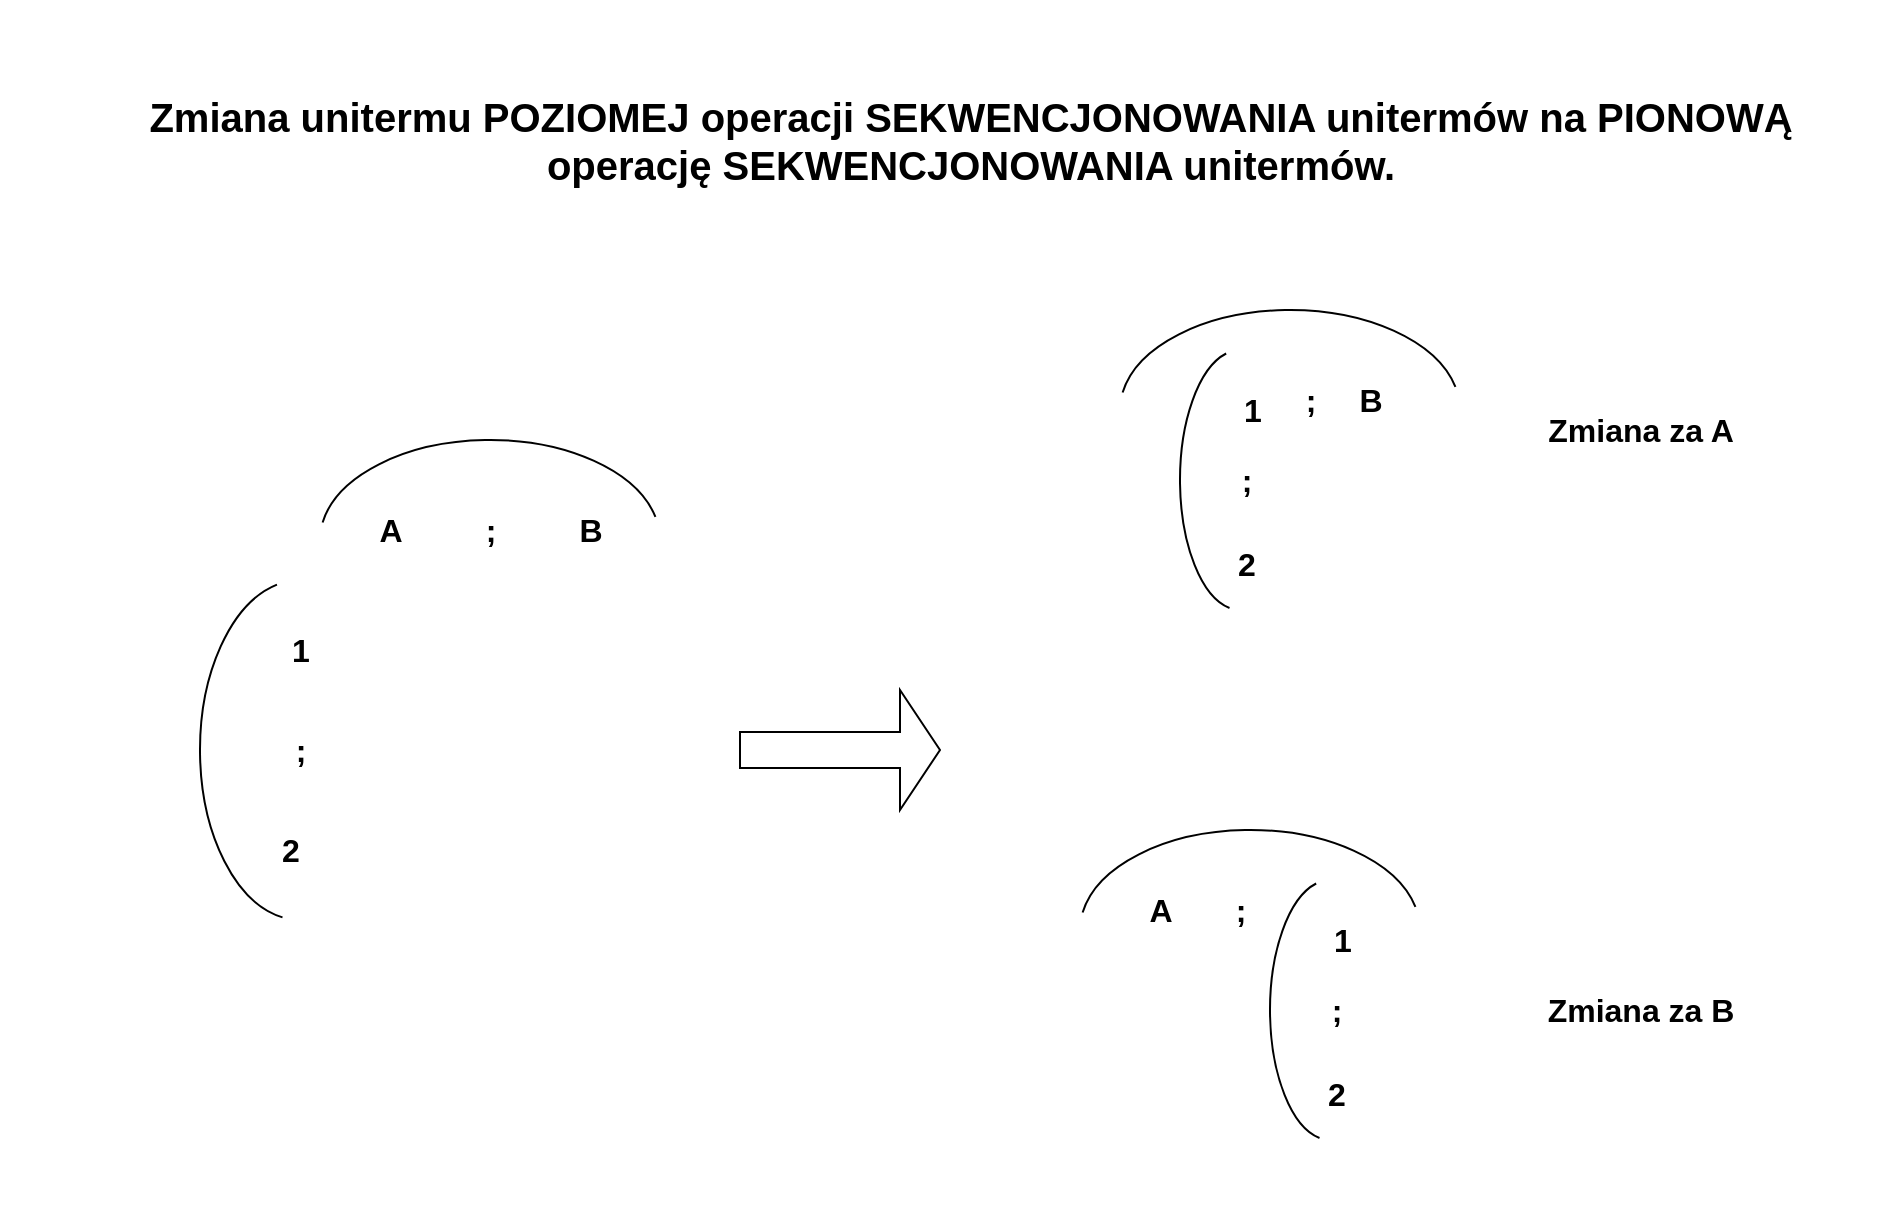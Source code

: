 <mxfile version="24.8.4">
  <diagram name="Strona-1" id="81A1143kmRKnvdVujF-8">
    <mxGraphModel dx="2261" dy="1951" grid="1" gridSize="10" guides="1" tooltips="1" connect="1" arrows="1" fold="1" page="1" pageScale="1" pageWidth="827" pageHeight="1169" math="0" shadow="0">
      <root>
        <mxCell id="0" />
        <mxCell id="1" parent="0" />
        <mxCell id="8UWruBiAETTf4bCXIX0r-6" value="" style="group" parent="1" vertex="1" connectable="0">
          <mxGeometry x="70" y="270" width="100" height="170" as="geometry" />
        </mxCell>
        <mxCell id="8UWruBiAETTf4bCXIX0r-1" value="" style="verticalLabelPosition=bottom;verticalAlign=top;html=1;shape=mxgraph.basic.arc;startAngle=0.528;endAngle=0.963;" parent="8UWruBiAETTf4bCXIX0r-6" vertex="1">
          <mxGeometry width="100" height="170" as="geometry" />
        </mxCell>
        <mxCell id="8UWruBiAETTf4bCXIX0r-3" value="&lt;b style=&quot;font-size: 16px;&quot;&gt;1&lt;/b&gt;" style="text;html=1;align=center;verticalAlign=middle;resizable=0;points=[];autosize=1;strokeColor=none;fillColor=none;fontSize=16;" parent="8UWruBiAETTf4bCXIX0r-6" vertex="1">
          <mxGeometry x="35" y="20" width="30" height="30" as="geometry" />
        </mxCell>
        <mxCell id="8UWruBiAETTf4bCXIX0r-4" value="&lt;b style=&quot;font-size: 16px;&quot;&gt;2&lt;/b&gt;" style="text;html=1;align=center;verticalAlign=middle;resizable=0;points=[];autosize=1;strokeColor=none;fillColor=none;fontSize=16;" parent="8UWruBiAETTf4bCXIX0r-6" vertex="1">
          <mxGeometry x="30" y="120" width="30" height="30" as="geometry" />
        </mxCell>
        <mxCell id="zz1Q6ldt68LWGZcYqjAq-26" value="&lt;b style=&quot;font-size: 16px;&quot;&gt;;&lt;/b&gt;" style="text;html=1;align=center;verticalAlign=middle;resizable=0;points=[];autosize=1;strokeColor=none;fillColor=none;rotation=0;fontSize=16;" vertex="1" parent="8UWruBiAETTf4bCXIX0r-6">
          <mxGeometry x="35" y="70" width="30" height="30" as="geometry" />
        </mxCell>
        <mxCell id="8UWruBiAETTf4bCXIX0r-12" value="" style="group" parent="1" vertex="1" connectable="0">
          <mxGeometry x="130" y="200" width="170" height="100" as="geometry" />
        </mxCell>
        <mxCell id="8UWruBiAETTf4bCXIX0r-8" value="" style="verticalLabelPosition=bottom;verticalAlign=top;html=1;shape=mxgraph.basic.arc;startAngle=0.528;endAngle=0.963;rotation=90;" parent="8UWruBiAETTf4bCXIX0r-12" vertex="1">
          <mxGeometry x="35" y="-35.0" width="100" height="170" as="geometry" />
        </mxCell>
        <mxCell id="8UWruBiAETTf4bCXIX0r-9" value="&lt;b style=&quot;font-size: 16px;&quot;&gt;B&lt;/b&gt;" style="text;html=1;align=center;verticalAlign=middle;resizable=0;points=[];autosize=1;strokeColor=none;fillColor=none;rotation=0;fontSize=16;" parent="8UWruBiAETTf4bCXIX0r-12" vertex="1">
          <mxGeometry x="115" y="30.0" width="40" height="30" as="geometry" />
        </mxCell>
        <mxCell id="8UWruBiAETTf4bCXIX0r-10" value="&lt;b style=&quot;font-size: 16px;&quot;&gt;A&lt;/b&gt;" style="text;html=1;align=center;verticalAlign=middle;resizable=0;points=[];autosize=1;strokeColor=none;fillColor=none;rotation=0;fontSize=16;" parent="8UWruBiAETTf4bCXIX0r-12" vertex="1">
          <mxGeometry x="15" y="30.0" width="40" height="30" as="geometry" />
        </mxCell>
        <mxCell id="zz1Q6ldt68LWGZcYqjAq-25" value="&lt;b style=&quot;font-size: 16px;&quot;&gt;;&lt;/b&gt;" style="text;html=1;align=center;verticalAlign=middle;resizable=0;points=[];autosize=1;strokeColor=none;fillColor=none;rotation=0;fontSize=16;" vertex="1" parent="8UWruBiAETTf4bCXIX0r-12">
          <mxGeometry x="70" y="30" width="30" height="30" as="geometry" />
        </mxCell>
        <mxCell id="8UWruBiAETTf4bCXIX0r-14" value="" style="shape=singleArrow;whiteSpace=wrap;html=1;fillColor=none;" parent="1" vertex="1">
          <mxGeometry x="340" y="325" width="100" height="60" as="geometry" />
        </mxCell>
        <mxCell id="8UWruBiAETTf4bCXIX0r-23" value="&lt;font style=&quot;font-size: 20px;&quot;&gt;&lt;b&gt;&lt;font style=&quot;font-size: 20px;&quot;&gt;&lt;font style=&quot;font-size: 20px;&quot;&gt;Zmiana unitermu POZIOMEJ operacji SEKWENCJONOWANIA unitermów na PIONOWĄ &lt;/font&gt;&lt;br&gt;&lt;/font&gt;&lt;/b&gt;&lt;/font&gt;&lt;div style=&quot;font-size: 20px;&quot;&gt;&lt;font style=&quot;font-size: 20px;&quot;&gt;&lt;b&gt;&lt;font style=&quot;font-size: 20px;&quot;&gt;operację SEKWENCJONOWANIA unitermów.&lt;/font&gt;&lt;/b&gt;&lt;/font&gt;&lt;/div&gt;" style="text;html=1;align=center;verticalAlign=middle;resizable=0;points=[];autosize=1;strokeColor=none;fillColor=none;" parent="1" vertex="1">
          <mxGeometry x="30" y="20" width="850" height="60" as="geometry" />
        </mxCell>
        <mxCell id="8UWruBiAETTf4bCXIX0r-31" value="&lt;b style=&quot;font-size: 16px;&quot;&gt;Zmiana za A&lt;br style=&quot;font-size: 16px;&quot;&gt;&lt;/b&gt;" style="text;html=1;align=center;verticalAlign=middle;resizable=0;points=[];autosize=1;strokeColor=none;fillColor=none;fontSize=16;" parent="1" vertex="1">
          <mxGeometry x="730" y="180" width="120" height="30" as="geometry" />
        </mxCell>
        <mxCell id="8UWruBiAETTf4bCXIX0r-32" value="&lt;b style=&quot;font-size: 16px;&quot;&gt;Zmiana za B&lt;br&gt;&lt;/b&gt;" style="text;html=1;align=center;verticalAlign=middle;resizable=0;points=[];autosize=1;strokeColor=none;fillColor=none;fontSize=16;" parent="1" vertex="1">
          <mxGeometry x="730" y="470" width="120" height="30" as="geometry" />
        </mxCell>
        <mxCell id="zz1Q6ldt68LWGZcYqjAq-5" value="" style="group" vertex="1" connectable="0" parent="1">
          <mxGeometry x="530" y="135" width="170" height="190" as="geometry" />
        </mxCell>
        <mxCell id="zz1Q6ldt68LWGZcYqjAq-6" value="" style="verticalLabelPosition=bottom;verticalAlign=top;html=1;shape=mxgraph.basic.arc;startAngle=0.528;endAngle=0.963;rotation=90;" vertex="1" parent="zz1Q6ldt68LWGZcYqjAq-5">
          <mxGeometry x="35" y="-35.0" width="100" height="170" as="geometry" />
        </mxCell>
        <mxCell id="zz1Q6ldt68LWGZcYqjAq-7" value="&lt;b style=&quot;font-size: 16px;&quot;&gt;B&lt;/b&gt;" style="text;html=1;align=center;verticalAlign=middle;resizable=0;points=[];autosize=1;strokeColor=none;fillColor=none;rotation=0;fontSize=16;" vertex="1" parent="zz1Q6ldt68LWGZcYqjAq-5">
          <mxGeometry x="105" y="30.0" width="40" height="30" as="geometry" />
        </mxCell>
        <mxCell id="zz1Q6ldt68LWGZcYqjAq-1" value="" style="group" vertex="1" connectable="0" parent="zz1Q6ldt68LWGZcYqjAq-5">
          <mxGeometry x="30" y="20" width="60" height="130" as="geometry" />
        </mxCell>
        <mxCell id="zz1Q6ldt68LWGZcYqjAq-2" value="" style="verticalLabelPosition=bottom;verticalAlign=top;html=1;shape=mxgraph.basic.arc;startAngle=0.528;endAngle=0.963;" vertex="1" parent="zz1Q6ldt68LWGZcYqjAq-1">
          <mxGeometry width="60" height="130" as="geometry" />
        </mxCell>
        <mxCell id="zz1Q6ldt68LWGZcYqjAq-3" value="&lt;b style=&quot;font-size: 16px;&quot;&gt;1&lt;/b&gt;" style="text;html=1;align=center;verticalAlign=middle;resizable=0;points=[];autosize=1;strokeColor=none;fillColor=none;fontSize=16;" vertex="1" parent="zz1Q6ldt68LWGZcYqjAq-1">
          <mxGeometry x="21" y="15.294" width="30" height="30" as="geometry" />
        </mxCell>
        <mxCell id="zz1Q6ldt68LWGZcYqjAq-4" value="&lt;b style=&quot;font-size: 16px;&quot;&gt;2&lt;/b&gt;" style="text;html=1;align=center;verticalAlign=middle;resizable=0;points=[];autosize=1;strokeColor=none;fillColor=none;fontSize=16;" vertex="1" parent="zz1Q6ldt68LWGZcYqjAq-1">
          <mxGeometry x="18" y="91.765" width="30" height="30" as="geometry" />
        </mxCell>
        <mxCell id="zz1Q6ldt68LWGZcYqjAq-28" value="&lt;b style=&quot;font-size: 16px;&quot;&gt;;&lt;/b&gt;" style="text;html=1;align=center;verticalAlign=middle;resizable=0;points=[];autosize=1;strokeColor=none;fillColor=none;rotation=0;fontSize=16;" vertex="1" parent="zz1Q6ldt68LWGZcYqjAq-1">
          <mxGeometry x="18" y="50" width="30" height="30" as="geometry" />
        </mxCell>
        <mxCell id="zz1Q6ldt68LWGZcYqjAq-27" value="&lt;b style=&quot;font-size: 16px;&quot;&gt;;&lt;/b&gt;" style="text;html=1;align=center;verticalAlign=middle;resizable=0;points=[];autosize=1;strokeColor=none;fillColor=none;rotation=0;fontSize=16;" vertex="1" parent="zz1Q6ldt68LWGZcYqjAq-5">
          <mxGeometry x="80" y="30" width="30" height="30" as="geometry" />
        </mxCell>
        <mxCell id="zz1Q6ldt68LWGZcYqjAq-17" value="" style="verticalLabelPosition=bottom;verticalAlign=top;html=1;shape=mxgraph.basic.arc;startAngle=0.528;endAngle=0.963;rotation=90;" vertex="1" parent="1">
          <mxGeometry x="545" y="360" width="100" height="170" as="geometry" />
        </mxCell>
        <mxCell id="zz1Q6ldt68LWGZcYqjAq-18" value="&lt;b style=&quot;font-size: 16px;&quot;&gt;A&lt;/b&gt;" style="text;html=1;align=center;verticalAlign=middle;resizable=0;points=[];autosize=1;strokeColor=none;fillColor=none;rotation=0;fontSize=16;" vertex="1" parent="1">
          <mxGeometry x="530" y="420" width="40" height="30" as="geometry" />
        </mxCell>
        <mxCell id="zz1Q6ldt68LWGZcYqjAq-19" value="" style="group" vertex="1" connectable="0" parent="1">
          <mxGeometry x="605" y="420" width="60" height="130" as="geometry" />
        </mxCell>
        <mxCell id="zz1Q6ldt68LWGZcYqjAq-20" value="" style="verticalLabelPosition=bottom;verticalAlign=top;html=1;shape=mxgraph.basic.arc;startAngle=0.528;endAngle=0.963;" vertex="1" parent="zz1Q6ldt68LWGZcYqjAq-19">
          <mxGeometry width="60" height="130" as="geometry" />
        </mxCell>
        <mxCell id="zz1Q6ldt68LWGZcYqjAq-21" value="&lt;b style=&quot;font-size: 16px;&quot;&gt;1&lt;/b&gt;" style="text;html=1;align=center;verticalAlign=middle;resizable=0;points=[];autosize=1;strokeColor=none;fillColor=none;fontSize=16;" vertex="1" parent="zz1Q6ldt68LWGZcYqjAq-19">
          <mxGeometry x="21" y="15.294" width="30" height="30" as="geometry" />
        </mxCell>
        <mxCell id="zz1Q6ldt68LWGZcYqjAq-22" value="&lt;b style=&quot;font-size: 16px;&quot;&gt;2&lt;/b&gt;" style="text;html=1;align=center;verticalAlign=middle;resizable=0;points=[];autosize=1;strokeColor=none;fillColor=none;fontSize=16;" vertex="1" parent="zz1Q6ldt68LWGZcYqjAq-19">
          <mxGeometry x="18" y="91.765" width="30" height="30" as="geometry" />
        </mxCell>
        <mxCell id="zz1Q6ldt68LWGZcYqjAq-30" value="&lt;b style=&quot;font-size: 16px;&quot;&gt;;&lt;/b&gt;" style="text;html=1;align=center;verticalAlign=middle;resizable=0;points=[];autosize=1;strokeColor=none;fillColor=none;rotation=0;fontSize=16;" vertex="1" parent="zz1Q6ldt68LWGZcYqjAq-19">
          <mxGeometry x="18" y="50" width="30" height="30" as="geometry" />
        </mxCell>
        <mxCell id="zz1Q6ldt68LWGZcYqjAq-29" value="&lt;b style=&quot;font-size: 16px;&quot;&gt;;&lt;/b&gt;" style="text;html=1;align=center;verticalAlign=middle;resizable=0;points=[];autosize=1;strokeColor=none;fillColor=none;rotation=0;fontSize=16;" vertex="1" parent="1">
          <mxGeometry x="575" y="420" width="30" height="30" as="geometry" />
        </mxCell>
        <mxCell id="zz1Q6ldt68LWGZcYqjAq-32" value="" style="rounded=0;whiteSpace=wrap;html=1;fillColor=none;strokeColor=none;" vertex="1" parent="1">
          <mxGeometry x="10" y="-20" width="910" height="40" as="geometry" />
        </mxCell>
        <mxCell id="zz1Q6ldt68LWGZcYqjAq-33" value="" style="rounded=0;whiteSpace=wrap;html=1;fillColor=none;strokeColor=none;" vertex="1" parent="1">
          <mxGeometry x="-30" y="554.5" width="910" height="35.5" as="geometry" />
        </mxCell>
      </root>
    </mxGraphModel>
  </diagram>
</mxfile>
